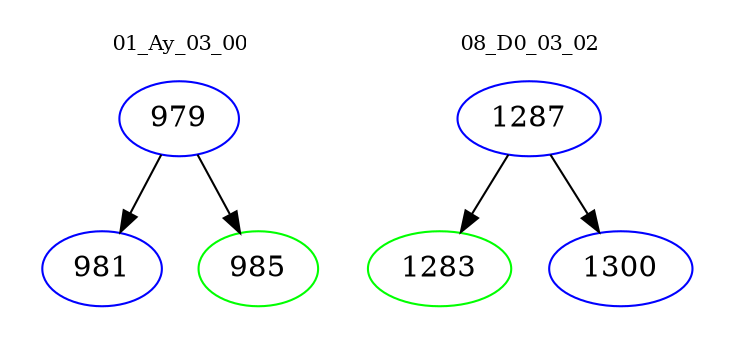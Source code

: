 digraph{
subgraph cluster_0 {
color = white
label = "01_Ay_03_00";
fontsize=10;
T0_979 [label="979", color="blue"]
T0_979 -> T0_981 [color="black"]
T0_981 [label="981", color="blue"]
T0_979 -> T0_985 [color="black"]
T0_985 [label="985", color="green"]
}
subgraph cluster_1 {
color = white
label = "08_D0_03_02";
fontsize=10;
T1_1287 [label="1287", color="blue"]
T1_1287 -> T1_1283 [color="black"]
T1_1283 [label="1283", color="green"]
T1_1287 -> T1_1300 [color="black"]
T1_1300 [label="1300", color="blue"]
}
}
